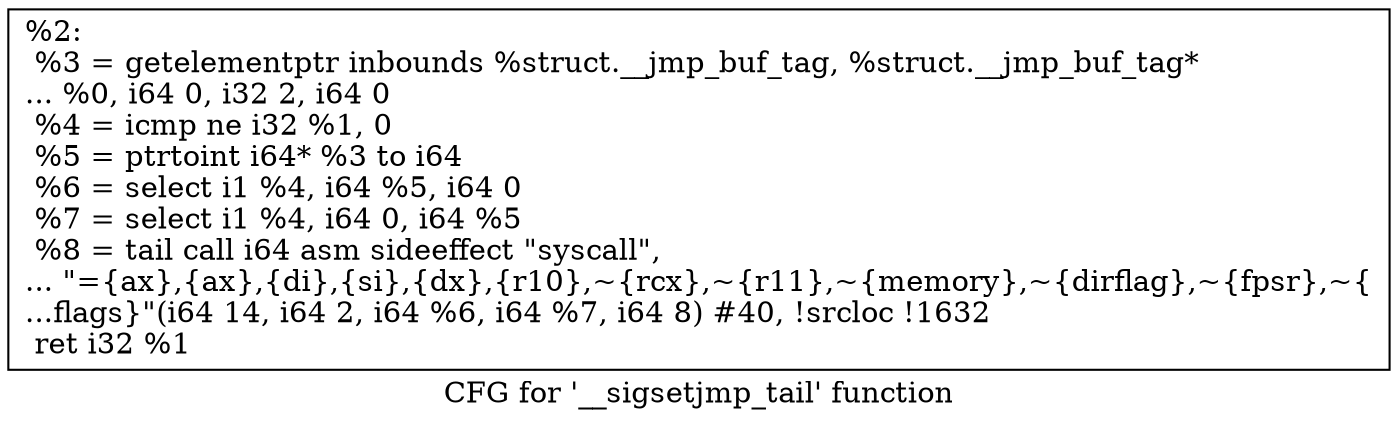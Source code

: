 digraph "CFG for '__sigsetjmp_tail' function" {
	label="CFG for '__sigsetjmp_tail' function";

	Node0x1f81ff0 [shape=record,label="{%2:\l  %3 = getelementptr inbounds %struct.__jmp_buf_tag, %struct.__jmp_buf_tag*\l... %0, i64 0, i32 2, i64 0\l  %4 = icmp ne i32 %1, 0\l  %5 = ptrtoint i64* %3 to i64\l  %6 = select i1 %4, i64 %5, i64 0\l  %7 = select i1 %4, i64 0, i64 %5\l  %8 = tail call i64 asm sideeffect \"syscall\",\l... \"=\{ax\},\{ax\},\{di\},\{si\},\{dx\},\{r10\},~\{rcx\},~\{r11\},~\{memory\},~\{dirflag\},~\{fpsr\},~\{\l...flags\}\"(i64 14, i64 2, i64 %6, i64 %7, i64 8) #40, !srcloc !1632\l  ret i32 %1\l}"];
}
